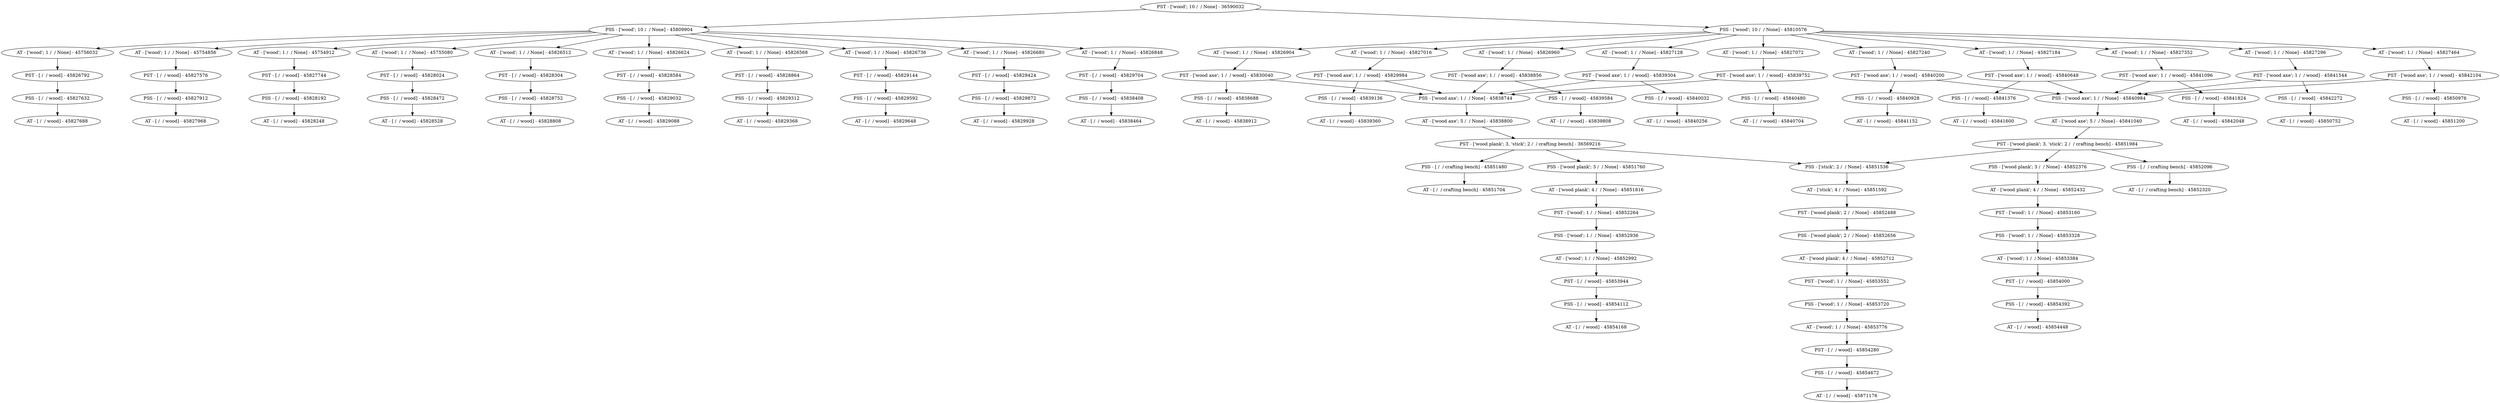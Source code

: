 digraph Tree {
	"PST - ['wood'; 10 /  / None] - 36590032" -> "PSS - ['wood'; 10 /  / None] - 45809904"
	"PST - ['wood'; 10 /  / None] - 36590032" -> "PSS - ['wood'; 10 /  / None] - 45810576"
	"PSS - ['wood'; 10 /  / None] - 45809904" -> "AT - ['wood'; 1 /  / None] - 45756032"
	"PSS - ['wood'; 10 /  / None] - 45809904" -> "AT - ['wood'; 1 /  / None] - 45754856"
	"PSS - ['wood'; 10 /  / None] - 45809904" -> "AT - ['wood'; 1 /  / None] - 45754912"
	"PSS - ['wood'; 10 /  / None] - 45809904" -> "AT - ['wood'; 1 /  / None] - 45755080"
	"PSS - ['wood'; 10 /  / None] - 45809904" -> "AT - ['wood'; 1 /  / None] - 45826512"
	"PSS - ['wood'; 10 /  / None] - 45809904" -> "AT - ['wood'; 1 /  / None] - 45826624"
	"PSS - ['wood'; 10 /  / None] - 45809904" -> "AT - ['wood'; 1 /  / None] - 45826568"
	"PSS - ['wood'; 10 /  / None] - 45809904" -> "AT - ['wood'; 1 /  / None] - 45826736"
	"PSS - ['wood'; 10 /  / None] - 45809904" -> "AT - ['wood'; 1 /  / None] - 45826680"
	"PSS - ['wood'; 10 /  / None] - 45809904" -> "AT - ['wood'; 1 /  / None] - 45826848"
	"PSS - ['wood'; 10 /  / None] - 45810576" -> "AT - ['wood'; 1 /  / None] - 45826904"
	"PSS - ['wood'; 10 /  / None] - 45810576" -> "AT - ['wood'; 1 /  / None] - 45827016"
	"PSS - ['wood'; 10 /  / None] - 45810576" -> "AT - ['wood'; 1 /  / None] - 45826960"
	"PSS - ['wood'; 10 /  / None] - 45810576" -> "AT - ['wood'; 1 /  / None] - 45827128"
	"PSS - ['wood'; 10 /  / None] - 45810576" -> "AT - ['wood'; 1 /  / None] - 45827072"
	"PSS - ['wood'; 10 /  / None] - 45810576" -> "AT - ['wood'; 1 /  / None] - 45827240"
	"PSS - ['wood'; 10 /  / None] - 45810576" -> "AT - ['wood'; 1 /  / None] - 45827184"
	"PSS - ['wood'; 10 /  / None] - 45810576" -> "AT - ['wood'; 1 /  / None] - 45827352"
	"PSS - ['wood'; 10 /  / None] - 45810576" -> "AT - ['wood'; 1 /  / None] - 45827296"
	"PSS - ['wood'; 10 /  / None] - 45810576" -> "AT - ['wood'; 1 /  / None] - 45827464"
	"AT - ['wood'; 1 /  / None] - 45756032" -> "PST - [ /  / wood] - 45826792"
	"AT - ['wood'; 1 /  / None] - 45754856" -> "PST - [ /  / wood] - 45827576"
	"AT - ['wood'; 1 /  / None] - 45754912" -> "PST - [ /  / wood] - 45827744"
	"AT - ['wood'; 1 /  / None] - 45755080" -> "PST - [ /  / wood] - 45828024"
	"AT - ['wood'; 1 /  / None] - 45826512" -> "PST - [ /  / wood] - 45828304"
	"AT - ['wood'; 1 /  / None] - 45826624" -> "PST - [ /  / wood] - 45828584"
	"AT - ['wood'; 1 /  / None] - 45826568" -> "PST - [ /  / wood] - 45828864"
	"AT - ['wood'; 1 /  / None] - 45826736" -> "PST - [ /  / wood] - 45829144"
	"AT - ['wood'; 1 /  / None] - 45826680" -> "PST - [ /  / wood] - 45829424"
	"AT - ['wood'; 1 /  / None] - 45826848" -> "PST - [ /  / wood] - 45829704"
	"AT - ['wood'; 1 /  / None] - 45826904" -> "PST - ['wood axe'; 1 /  / wood] - 45830040"
	"AT - ['wood'; 1 /  / None] - 45827016" -> "PST - ['wood axe'; 1 /  / wood] - 45829984"
	"AT - ['wood'; 1 /  / None] - 45826960" -> "PST - ['wood axe'; 1 /  / wood] - 45838856"
	"AT - ['wood'; 1 /  / None] - 45827128" -> "PST - ['wood axe'; 1 /  / wood] - 45839304"
	"AT - ['wood'; 1 /  / None] - 45827072" -> "PST - ['wood axe'; 1 /  / wood] - 45839752"
	"AT - ['wood'; 1 /  / None] - 45827240" -> "PST - ['wood axe'; 1 /  / wood] - 45840200"
	"AT - ['wood'; 1 /  / None] - 45827184" -> "PST - ['wood axe'; 1 /  / wood] - 45840648"
	"AT - ['wood'; 1 /  / None] - 45827352" -> "PST - ['wood axe'; 1 /  / wood] - 45841096"
	"AT - ['wood'; 1 /  / None] - 45827296" -> "PST - ['wood axe'; 1 /  / wood] - 45841544"
	"AT - ['wood'; 1 /  / None] - 45827464" -> "PST - ['wood axe'; 1 /  / wood] - 45842104"
	"PST - [ /  / wood] - 45826792" -> "PSS - [ /  / wood] - 45827632"
	"PST - [ /  / wood] - 45827576" -> "PSS - [ /  / wood] - 45827912"
	"PST - [ /  / wood] - 45827744" -> "PSS - [ /  / wood] - 45828192"
	"PST - [ /  / wood] - 45828024" -> "PSS - [ /  / wood] - 45828472"
	"PST - [ /  / wood] - 45828304" -> "PSS - [ /  / wood] - 45828752"
	"PST - [ /  / wood] - 45828584" -> "PSS - [ /  / wood] - 45829032"
	"PST - [ /  / wood] - 45828864" -> "PSS - [ /  / wood] - 45829312"
	"PST - [ /  / wood] - 45829144" -> "PSS - [ /  / wood] - 45829592"
	"PST - [ /  / wood] - 45829424" -> "PSS - [ /  / wood] - 45829872"
	"PST - [ /  / wood] - 45829704" -> "PSS - [ /  / wood] - 45838408"
	"PST - ['wood axe'; 1 /  / wood] - 45830040" -> "PSS - ['wood axe'; 1 /  / None] - 45838744"
	"PST - ['wood axe'; 1 /  / wood] - 45830040" -> "PSS - [ /  / wood] - 45838688"
	"PST - ['wood axe'; 1 /  / wood] - 45829984" -> "PSS - ['wood axe'; 1 /  / None] - 45838744"
	"PST - ['wood axe'; 1 /  / wood] - 45829984" -> "PSS - [ /  / wood] - 45839136"
	"PST - ['wood axe'; 1 /  / wood] - 45838856" -> "PSS - ['wood axe'; 1 /  / None] - 45838744"
	"PST - ['wood axe'; 1 /  / wood] - 45838856" -> "PSS - [ /  / wood] - 45839584"
	"PST - ['wood axe'; 1 /  / wood] - 45839304" -> "PSS - ['wood axe'; 1 /  / None] - 45838744"
	"PST - ['wood axe'; 1 /  / wood] - 45839304" -> "PSS - [ /  / wood] - 45840032"
	"PST - ['wood axe'; 1 /  / wood] - 45839752" -> "PSS - ['wood axe'; 1 /  / None] - 45838744"
	"PST - ['wood axe'; 1 /  / wood] - 45839752" -> "PSS - [ /  / wood] - 45840480"
	"PST - ['wood axe'; 1 /  / wood] - 45840200" -> "PSS - ['wood axe'; 1 /  / None] - 45840984"
	"PST - ['wood axe'; 1 /  / wood] - 45840200" -> "PSS - [ /  / wood] - 45840928"
	"PST - ['wood axe'; 1 /  / wood] - 45840648" -> "PSS - ['wood axe'; 1 /  / None] - 45840984"
	"PST - ['wood axe'; 1 /  / wood] - 45840648" -> "PSS - [ /  / wood] - 45841376"
	"PST - ['wood axe'; 1 /  / wood] - 45841096" -> "PSS - ['wood axe'; 1 /  / None] - 45840984"
	"PST - ['wood axe'; 1 /  / wood] - 45841096" -> "PSS - [ /  / wood] - 45841824"
	"PST - ['wood axe'; 1 /  / wood] - 45841544" -> "PSS - ['wood axe'; 1 /  / None] - 45840984"
	"PST - ['wood axe'; 1 /  / wood] - 45841544" -> "PSS - [ /  / wood] - 45842272"
	"PST - ['wood axe'; 1 /  / wood] - 45842104" -> "PSS - ['wood axe'; 1 /  / None] - 45840984"
	"PST - ['wood axe'; 1 /  / wood] - 45842104" -> "PSS - [ /  / wood] - 45850976"
	"PSS - [ /  / wood] - 45827632" -> "AT - [ /  / wood] - 45827688"
	"PSS - [ /  / wood] - 45827912" -> "AT - [ /  / wood] - 45827968"
	"PSS - [ /  / wood] - 45828192" -> "AT - [ /  / wood] - 45828248"
	"PSS - [ /  / wood] - 45828472" -> "AT - [ /  / wood] - 45828528"
	"PSS - [ /  / wood] - 45828752" -> "AT - [ /  / wood] - 45828808"
	"PSS - [ /  / wood] - 45829032" -> "AT - [ /  / wood] - 45829088"
	"PSS - [ /  / wood] - 45829312" -> "AT - [ /  / wood] - 45829368"
	"PSS - [ /  / wood] - 45829592" -> "AT - [ /  / wood] - 45829648"
	"PSS - [ /  / wood] - 45829872" -> "AT - [ /  / wood] - 45829928"
	"PSS - [ /  / wood] - 45838408" -> "AT - [ /  / wood] - 45838464"
	"PSS - ['wood axe'; 1 /  / None] - 45838744" -> "AT - ['wood axe'; 5 /  / None] - 45838800"
	"PSS - [ /  / wood] - 45838688" -> "AT - [ /  / wood] - 45838912"
	"PSS - [ /  / wood] - 45839136" -> "AT - [ /  / wood] - 45839360"
	"PSS - [ /  / wood] - 45839584" -> "AT - [ /  / wood] - 45839808"
	"PSS - [ /  / wood] - 45840032" -> "AT - [ /  / wood] - 45840256"
	"PSS - [ /  / wood] - 45840480" -> "AT - [ /  / wood] - 45840704"
	"PSS - ['wood axe'; 1 /  / None] - 45840984" -> "AT - ['wood axe'; 5 /  / None] - 45841040"
	"PSS - [ /  / wood] - 45840928" -> "AT - [ /  / wood] - 45841152"
	"PSS - [ /  / wood] - 45841376" -> "AT - [ /  / wood] - 45841600"
	"PSS - [ /  / wood] - 45841824" -> "AT - [ /  / wood] - 45842048"
	"PSS - [ /  / wood] - 45842272" -> "AT - [ /  / wood] - 45850752"
	"PSS - [ /  / wood] - 45850976" -> "AT - [ /  / wood] - 45851200"
	"AT - ['wood axe'; 5 /  / None] - 45838800" -> "PST - ['wood plank'; 3, 'stick'; 2 /  / crafting bench] - 36569216"
	"AT - ['wood axe'; 5 /  / None] - 45841040" -> "PST - ['wood plank'; 3, 'stick'; 2 /  / crafting bench] - 45851984"
	"PST - ['wood plank'; 3, 'stick'; 2 /  / crafting bench] - 36569216" -> "PSS - ['stick'; 2 /  / None] - 45851536"
	"PST - ['wood plank'; 3, 'stick'; 2 /  / crafting bench] - 36569216" -> "PSS - [ /  / crafting bench] - 45851480"
	"PST - ['wood plank'; 3, 'stick'; 2 /  / crafting bench] - 36569216" -> "PSS - ['wood plank'; 3 /  / None] - 45851760"
	"PST - ['wood plank'; 3, 'stick'; 2 /  / crafting bench] - 45851984" -> "PSS - ['stick'; 2 /  / None] - 45851536"
	"PST - ['wood plank'; 3, 'stick'; 2 /  / crafting bench] - 45851984" -> "PSS - [ /  / crafting bench] - 45852096"
	"PST - ['wood plank'; 3, 'stick'; 2 /  / crafting bench] - 45851984" -> "PSS - ['wood plank'; 3 /  / None] - 45852376"
	"PSS - ['stick'; 2 /  / None] - 45851536" -> "AT - ['stick'; 4 /  / None] - 45851592"
	"PSS - [ /  / crafting bench] - 45851480" -> "AT - [ /  / crafting bench] - 45851704"
	"PSS - ['wood plank'; 3 /  / None] - 45851760" -> "AT - ['wood plank'; 4 /  / None] - 45851816"
	"PSS - [ /  / crafting bench] - 45852096" -> "AT - [ /  / crafting bench] - 45852320"
	"PSS - ['wood plank'; 3 /  / None] - 45852376" -> "AT - ['wood plank'; 4 /  / None] - 45852432"
	"AT - ['stick'; 4 /  / None] - 45851592" -> "PST - ['wood plank'; 2 /  / None] - 45852488"
	"AT - ['wood plank'; 4 /  / None] - 45851816" -> "PST - ['wood'; 1 /  / None] - 45852264"
	"AT - ['wood plank'; 4 /  / None] - 45852432" -> "PST - ['wood'; 1 /  / None] - 45853160"
	"PST - ['wood plank'; 2 /  / None] - 45852488" -> "PSS - ['wood plank'; 2 /  / None] - 45852656"
	"PST - ['wood'; 1 /  / None] - 45852264" -> "PSS - ['wood'; 1 /  / None] - 45852936"
	"PST - ['wood'; 1 /  / None] - 45853160" -> "PSS - ['wood'; 1 /  / None] - 45853328"
	"PSS - ['wood plank'; 2 /  / None] - 45852656" -> "AT - ['wood plank'; 4 /  / None] - 45852712"
	"PSS - ['wood'; 1 /  / None] - 45852936" -> "AT - ['wood'; 1 /  / None] - 45852992"
	"PSS - ['wood'; 1 /  / None] - 45853328" -> "AT - ['wood'; 1 /  / None] - 45853384"
	"AT - ['wood plank'; 4 /  / None] - 45852712" -> "PST - ['wood'; 1 /  / None] - 45853552"
	"AT - ['wood'; 1 /  / None] - 45852992" -> "PST - [ /  / wood] - 45853944"
	"AT - ['wood'; 1 /  / None] - 45853384" -> "PST - [ /  / wood] - 45854000"
	"PST - ['wood'; 1 /  / None] - 45853552" -> "PSS - ['wood'; 1 /  / None] - 45853720"
	"PST - [ /  / wood] - 45853944" -> "PSS - [ /  / wood] - 45854112"
	"PST - [ /  / wood] - 45854000" -> "PSS - [ /  / wood] - 45854392"
	"PSS - ['wood'; 1 /  / None] - 45853720" -> "AT - ['wood'; 1 /  / None] - 45853776"
	"PSS - [ /  / wood] - 45854112" -> "AT - [ /  / wood] - 45854168"
	"PSS - [ /  / wood] - 45854392" -> "AT - [ /  / wood] - 45854448"
	"AT - ['wood'; 1 /  / None] - 45853776" -> "PST - [ /  / wood] - 45854280"
	"PST - [ /  / wood] - 45854280" -> "PSS - [ /  / wood] - 45854672"
	"PSS - [ /  / wood] - 45854672" -> "AT - [ /  / wood] - 45871176"
}
